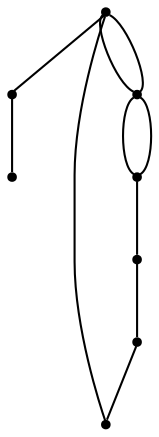 graph {
  node [shape=point,comment="{\"directed\":false,\"doi\":\"10.1007/978-3-030-68766-3_31\",\"figure\":\"4 (2)\"}"]

  v0 [pos="1474.9713743766529,2091.510318216731"]
  v1 [pos="1423.7288705342592,2063.180117689357"]
  v2 [pos="1384.6413881174467,2020.1914404121057"]
  v3 [pos="1300.2957714362076,2098.4081780529004"]
  v4 [pos="1195.7696709259444,1929.5749861119648"]
  v5 [pos="1189.809369564076,2110.762111612614"]
  v6 [pos="1075.8577804579143,2080.117956924597"]
  v7 [pos="1023.9027048067982,2003.927661937511"]

  v1 -- v0 [id="-4",pos="1423.7288705342592,2063.180117689357 1445.763688005981,2082.187988904415 1455.1443785616111,2086.6261517127746 1474.9713743766529,2091.510318216731"]
  v2 -- v1 [id="-9",pos="1384.6413881174467,2020.1914404121057 1396.1058393268281,2036.9105381713198 1402.2067664744359,2044.069870376507 1423.7288705342592,2063.180117689357"]
  v2 -- v4 [id="-11",pos="1384.6413881174467,2020.1914404121057 1383.8121633564572,2003.3806492783483 1379.7114734759548,1998.3798630456035 1375.2857196041807,1991.808080619046 1370.860092909242,1985.2280317994991 1366.0968117163275,1977.0893227879856 1360.8334712066367,1970.5258067544178 1355.5783971912465,1963.9664875049825 1349.8191942003473,1958.9949515858925 1342.2054985957066,1953.7983154269377 1334.5918029910658,1948.5976096591266 1325.1320084438196,1943.1718036514508 1314.6219875898746,1938.9836674372004 1304.1202332302305,1934.7914616140938 1292.5683797407232,1931.8369255844123 1278.987165488805,1928.4070083702036 1265.393233553347,1924.9692062888353 1249.7741376910465,1921.0560230229394 1232.7131108690282,1919.2849801187836 1215.647887211442,1917.5096132552185 1197.140732594138,1917.8888499305158 1195.7696709259444,1929.5749861119648"]
  v6 -- v5 [id="-13",pos="1075.8577804579143,2080.117956924597 1112.3312440376926,2103.177495492365 1152.4656258275497,2111.917542023356 1189.809369564076,2110.762111612614"]
  v5 -- v3 [id="-14",pos="1189.809369564076,2110.762111612614 1205.7148347216112,2113.879457336297 1221.15439236761,2113.1178653816964 1235.3885299552499,2111.7632353912663 1260.6623671053917,2109.3566035431304 1282.1357746351118,2105.0793776198343 1300.2957714362076,2098.4081780529004"]
  v7 -- v4 [id="-15",pos="1023.9027048067982,2003.927661937511 1030.576722568908,1991.7289775969016 1035.8233393247444,1986.3322947276038 1045.8333008619131,1977.7727627252925 1055.847395646232,1969.2089067635711 1070.6247080350477,1957.4823288441125 1086.6814193879452,1948.2684800428724 1102.7340610821102,1939.0587008504885 1120.0701713990895,1932.3659747357328 1135.6100360929386,1927.7904626284721 1151.1500279636232,1923.206302602392 1164.8897045524445,1920.7309630155414 1195.7696709259444,1929.5749861119648"]
  v4 -- v7 [id="-19",pos="1195.7696709259444,1929.5749861119648 1185.0954562691384,1927.8263518547324 1174.4620617474925,1928.4792457793455 1163.6979304279503,1930.190768802035 1146.2909826136554,1932.961918082629 1128.5423106426522,1938.496077426104 1109.930998197159,1946.2013730944204 1091.3238825872338,1953.898275194471 1071.858323338387,1963.7497808333842 1023.9027048067982,2003.927661937511"]
  v7 -- v6 [id="-21",pos="1023.9027048067982,2003.927661937511 1038.5964073861596,2039.835089266296 1057.2488183021687,2061.7717297174254 1075.8577804579143,2080.117956924597"]
  v4 -- v2 [id="-23",pos="1195.7696709259444,1929.5749861119648 1202.3369472537365,1927.8158460624827 1208.9258395482375,1928.0577030820796 1215.5644592074223,1928.4487218609806 1232.9631405274165,1929.4780785510734 1250.7076156628518,1931.5367919312594 1266.4683865197833,1934.533041451718 1282.2292845535503,1937.5292909721766 1296.0148719799495,1941.459007024051 1308.2084597808641,1946.4847196110409 1320.4062444173467,1951.5063625891744 1331.0162262639126,1957.619678143013 1339.534276345053,1963.8581341691834 1348.0481295906252,1970.0965901953537 1354.4699238939365,1976.4641291274352 1360.0625252304671,1983.5443583104775 1365.6551265669978,1990.6245874935203 1370.4184077599123,1998.4215765363806 1384.6413881174467,2020.1914404121057"]
  v2 -- v3 [id="-27",pos="1384.6413881174467,2020.1914404121057 1379.1936986641222,2030.5340948990533 1374.192070811542,2040.1611167147848 1368.3096886522144,2048.845683544664 1352.775707602152,2071.7833374094685 1331.0975525947508,2088.149794549272 1300.2957714362076,2098.4081780529004"]
}